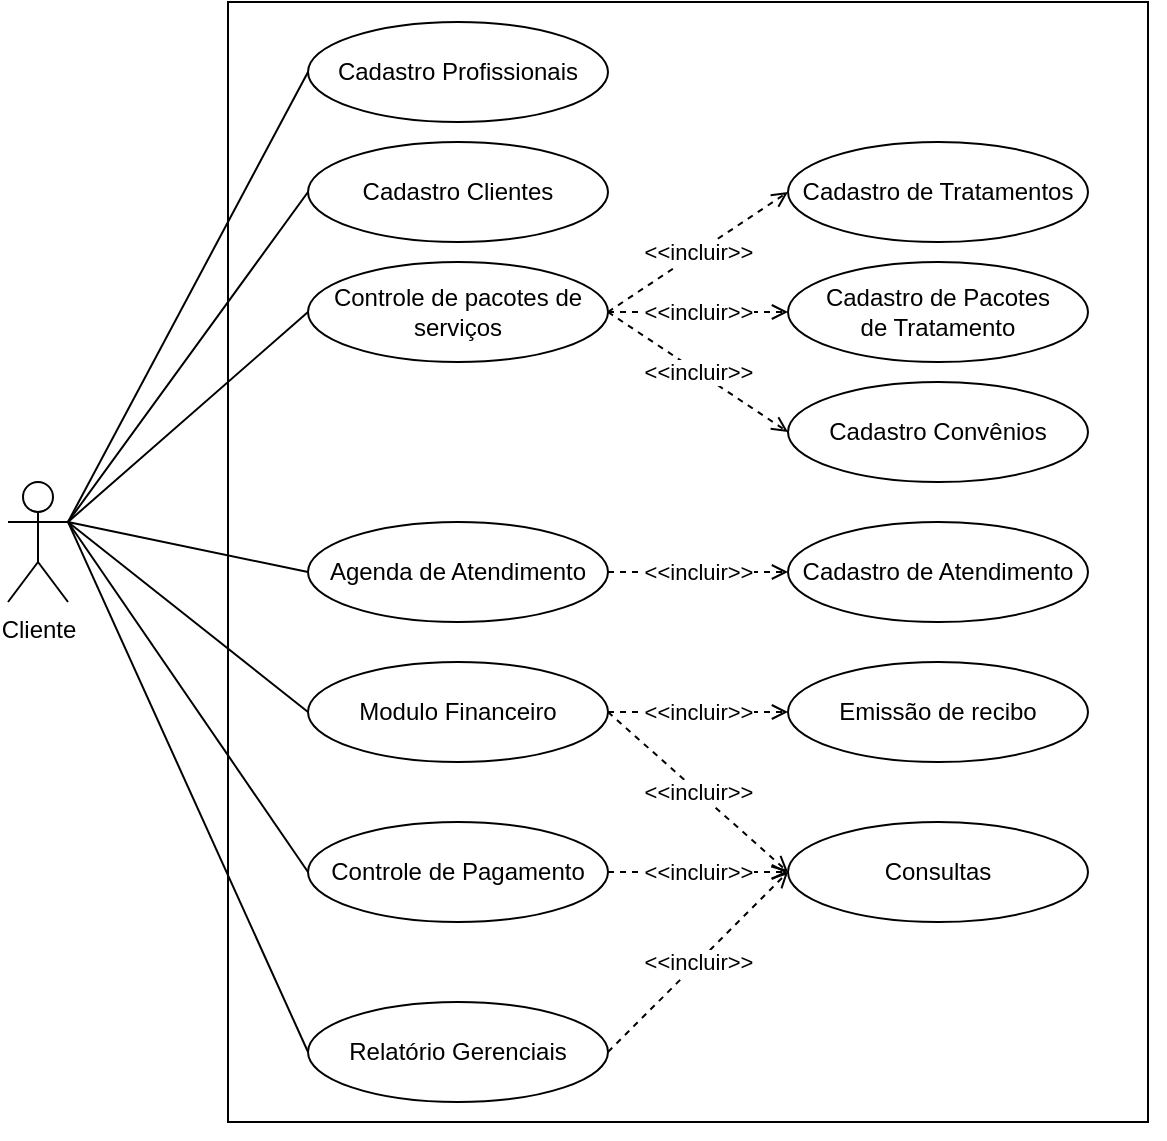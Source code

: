 <mxfile version="16.5.1" type="device"><diagram id="h7DAYUOx4qzYMTC9pGHV" name="Página-1"><mxGraphModel dx="1038" dy="641" grid="1" gridSize="10" guides="1" tooltips="1" connect="1" arrows="1" fold="1" page="1" pageScale="1" pageWidth="827" pageHeight="1169" math="0" shadow="0"><root><mxCell id="0"/><mxCell id="1" parent="0"/><mxCell id="kd_CX7_kkCahFDMEr3ww-38" style="edgeStyle=none;rounded=0;orthogonalLoop=1;jettySize=auto;html=1;exitX=1;exitY=1;exitDx=0;exitDy=0;dashed=1;endArrow=open;endFill=0;" edge="1" parent="1" source="kd_CX7_kkCahFDMEr3ww-1" target="kd_CX7_kkCahFDMEr3ww-29"><mxGeometry relative="1" as="geometry"/></mxCell><mxCell id="kd_CX7_kkCahFDMEr3ww-1" value="" style="rounded=0;whiteSpace=wrap;html=1;" vertex="1" parent="1"><mxGeometry x="200" y="70" width="460" height="560" as="geometry"/></mxCell><mxCell id="kd_CX7_kkCahFDMEr3ww-15" style="rounded=0;orthogonalLoop=1;jettySize=auto;html=1;exitX=1;exitY=0.333;exitDx=0;exitDy=0;exitPerimeter=0;entryX=0;entryY=0.5;entryDx=0;entryDy=0;endArrow=none;endFill=0;" edge="1" parent="1" source="kd_CX7_kkCahFDMEr3ww-2" target="kd_CX7_kkCahFDMEr3ww-3"><mxGeometry relative="1" as="geometry"/></mxCell><mxCell id="kd_CX7_kkCahFDMEr3ww-16" style="edgeStyle=none;rounded=0;orthogonalLoop=1;jettySize=auto;html=1;exitX=1;exitY=0.333;exitDx=0;exitDy=0;exitPerimeter=0;entryX=0;entryY=0.5;entryDx=0;entryDy=0;endArrow=none;endFill=0;" edge="1" parent="1" source="kd_CX7_kkCahFDMEr3ww-2" target="kd_CX7_kkCahFDMEr3ww-6"><mxGeometry relative="1" as="geometry"/></mxCell><mxCell id="kd_CX7_kkCahFDMEr3ww-21" style="edgeStyle=none;rounded=0;orthogonalLoop=1;jettySize=auto;html=1;exitX=1;exitY=0.333;exitDx=0;exitDy=0;exitPerimeter=0;entryX=0;entryY=0.5;entryDx=0;entryDy=0;endArrow=none;endFill=0;" edge="1" parent="1" source="kd_CX7_kkCahFDMEr3ww-2" target="kd_CX7_kkCahFDMEr3ww-10"><mxGeometry relative="1" as="geometry"/></mxCell><mxCell id="kd_CX7_kkCahFDMEr3ww-22" style="edgeStyle=none;rounded=0;orthogonalLoop=1;jettySize=auto;html=1;exitX=1;exitY=0.333;exitDx=0;exitDy=0;exitPerimeter=0;endArrow=none;endFill=0;" edge="1" parent="1" source="kd_CX7_kkCahFDMEr3ww-2"><mxGeometry relative="1" as="geometry"><mxPoint x="120" y="330" as="targetPoint"/></mxGeometry></mxCell><mxCell id="kd_CX7_kkCahFDMEr3ww-26" style="edgeStyle=none;rounded=0;orthogonalLoop=1;jettySize=auto;html=1;exitX=1;exitY=0.333;exitDx=0;exitDy=0;exitPerimeter=0;entryX=0;entryY=0.5;entryDx=0;entryDy=0;endArrow=none;endFill=0;" edge="1" parent="1" source="kd_CX7_kkCahFDMEr3ww-2" target="kd_CX7_kkCahFDMEr3ww-11"><mxGeometry relative="1" as="geometry"/></mxCell><mxCell id="kd_CX7_kkCahFDMEr3ww-46" style="edgeStyle=none;rounded=0;orthogonalLoop=1;jettySize=auto;html=1;exitX=1;exitY=0.333;exitDx=0;exitDy=0;exitPerimeter=0;entryX=0;entryY=0.5;entryDx=0;entryDy=0;endArrow=none;endFill=0;" edge="1" parent="1" source="kd_CX7_kkCahFDMEr3ww-2" target="kd_CX7_kkCahFDMEr3ww-12"><mxGeometry relative="1" as="geometry"/></mxCell><mxCell id="kd_CX7_kkCahFDMEr3ww-47" style="edgeStyle=none;rounded=0;orthogonalLoop=1;jettySize=auto;html=1;exitX=1;exitY=0.333;exitDx=0;exitDy=0;exitPerimeter=0;entryX=0;entryY=0.5;entryDx=0;entryDy=0;endArrow=none;endFill=0;" edge="1" parent="1" source="kd_CX7_kkCahFDMEr3ww-2" target="kd_CX7_kkCahFDMEr3ww-14"><mxGeometry relative="1" as="geometry"/></mxCell><mxCell id="kd_CX7_kkCahFDMEr3ww-2" value="Cliente" style="shape=umlActor;verticalLabelPosition=bottom;verticalAlign=top;html=1;outlineConnect=0;" vertex="1" parent="1"><mxGeometry x="90" y="310" width="30" height="60" as="geometry"/></mxCell><mxCell id="kd_CX7_kkCahFDMEr3ww-3" value="Cadastro Profissionais" style="ellipse;whiteSpace=wrap;html=1;" vertex="1" parent="1"><mxGeometry x="240" y="80" width="150" height="50" as="geometry"/></mxCell><mxCell id="kd_CX7_kkCahFDMEr3ww-6" value="Cadastro Clientes" style="ellipse;whiteSpace=wrap;html=1;" vertex="1" parent="1"><mxGeometry x="240" y="140" width="150" height="50" as="geometry"/></mxCell><mxCell id="kd_CX7_kkCahFDMEr3ww-7" value="Cadastro Convênios" style="ellipse;whiteSpace=wrap;html=1;" vertex="1" parent="1"><mxGeometry x="480" y="260" width="150" height="50" as="geometry"/></mxCell><mxCell id="kd_CX7_kkCahFDMEr3ww-8" value="Cadastro de Tratamentos" style="ellipse;whiteSpace=wrap;html=1;" vertex="1" parent="1"><mxGeometry x="480" y="140" width="150" height="50" as="geometry"/></mxCell><mxCell id="kd_CX7_kkCahFDMEr3ww-9" value="Cadastro de Pacotes&lt;br&gt;de Tratamento" style="ellipse;whiteSpace=wrap;html=1;" vertex="1" parent="1"><mxGeometry x="480" y="200" width="150" height="50" as="geometry"/></mxCell><mxCell id="kd_CX7_kkCahFDMEr3ww-24" value="&amp;lt;&amp;lt;incluir&amp;gt;&amp;gt;" style="edgeStyle=none;rounded=0;orthogonalLoop=1;jettySize=auto;html=1;exitX=1;exitY=0.5;exitDx=0;exitDy=0;entryX=0;entryY=0.5;entryDx=0;entryDy=0;endArrow=open;endFill=0;dashed=1;" edge="1" parent="1" source="kd_CX7_kkCahFDMEr3ww-10" target="kd_CX7_kkCahFDMEr3ww-23"><mxGeometry relative="1" as="geometry"/></mxCell><mxCell id="kd_CX7_kkCahFDMEr3ww-10" value="Agenda de Atendimento" style="ellipse;whiteSpace=wrap;html=1;" vertex="1" parent="1"><mxGeometry x="240" y="330" width="150" height="50" as="geometry"/></mxCell><mxCell id="kd_CX7_kkCahFDMEr3ww-34" value="&amp;lt;&amp;lt;incluir&amp;gt;&amp;gt;" style="edgeStyle=none;rounded=0;orthogonalLoop=1;jettySize=auto;html=1;exitX=1;exitY=0.5;exitDx=0;exitDy=0;entryX=0;entryY=0.5;entryDx=0;entryDy=0;endArrow=open;endFill=0;dashed=1;" edge="1" parent="1" source="kd_CX7_kkCahFDMEr3ww-11" target="kd_CX7_kkCahFDMEr3ww-33"><mxGeometry relative="1" as="geometry"/></mxCell><mxCell id="kd_CX7_kkCahFDMEr3ww-11" value="Controle de Pagamento" style="ellipse;whiteSpace=wrap;html=1;" vertex="1" parent="1"><mxGeometry x="240" y="480" width="150" height="50" as="geometry"/></mxCell><mxCell id="kd_CX7_kkCahFDMEr3ww-35" value="&amp;lt;&amp;lt;incluir&amp;gt;&amp;gt;" style="edgeStyle=none;rounded=0;orthogonalLoop=1;jettySize=auto;html=1;exitX=1;exitY=0.5;exitDx=0;exitDy=0;entryX=0;entryY=0.5;entryDx=0;entryDy=0;dashed=1;endArrow=open;endFill=0;" edge="1" parent="1" source="kd_CX7_kkCahFDMEr3ww-12" target="kd_CX7_kkCahFDMEr3ww-33"><mxGeometry relative="1" as="geometry"/></mxCell><mxCell id="kd_CX7_kkCahFDMEr3ww-36" value="&amp;lt;&amp;lt;incluir&amp;gt;&amp;gt;" style="edgeStyle=none;rounded=0;orthogonalLoop=1;jettySize=auto;html=1;exitX=1;exitY=0.5;exitDx=0;exitDy=0;entryX=0;entryY=0.5;entryDx=0;entryDy=0;dashed=1;endArrow=open;endFill=0;" edge="1" parent="1" source="kd_CX7_kkCahFDMEr3ww-12" target="kd_CX7_kkCahFDMEr3ww-29"><mxGeometry relative="1" as="geometry"/></mxCell><mxCell id="kd_CX7_kkCahFDMEr3ww-12" value="Modulo Financeiro" style="ellipse;whiteSpace=wrap;html=1;" vertex="1" parent="1"><mxGeometry x="240" y="400" width="150" height="50" as="geometry"/></mxCell><mxCell id="kd_CX7_kkCahFDMEr3ww-40" value="&amp;lt;&amp;lt;incluir&amp;gt;&amp;gt;" style="edgeStyle=none;rounded=0;orthogonalLoop=1;jettySize=auto;html=1;exitX=1;exitY=0.5;exitDx=0;exitDy=0;entryX=0;entryY=0.5;entryDx=0;entryDy=0;dashed=1;endArrow=open;endFill=0;" edge="1" parent="1" source="kd_CX7_kkCahFDMEr3ww-14" target="kd_CX7_kkCahFDMEr3ww-33"><mxGeometry relative="1" as="geometry"/></mxCell><mxCell id="kd_CX7_kkCahFDMEr3ww-14" value="Relatório Gerenciais" style="ellipse;whiteSpace=wrap;html=1;" vertex="1" parent="1"><mxGeometry x="240" y="570" width="150" height="50" as="geometry"/></mxCell><mxCell id="kd_CX7_kkCahFDMEr3ww-23" value="Cadastro de Atendimento" style="ellipse;whiteSpace=wrap;html=1;" vertex="1" parent="1"><mxGeometry x="480" y="330" width="150" height="50" as="geometry"/></mxCell><mxCell id="kd_CX7_kkCahFDMEr3ww-29" value="Emissão de recibo" style="ellipse;whiteSpace=wrap;html=1;" vertex="1" parent="1"><mxGeometry x="480" y="400" width="150" height="50" as="geometry"/></mxCell><mxCell id="kd_CX7_kkCahFDMEr3ww-33" value="Consultas" style="ellipse;whiteSpace=wrap;html=1;" vertex="1" parent="1"><mxGeometry x="480" y="480" width="150" height="50" as="geometry"/></mxCell><mxCell id="kd_CX7_kkCahFDMEr3ww-37" style="edgeStyle=none;rounded=0;orthogonalLoop=1;jettySize=auto;html=1;exitX=1;exitY=1;exitDx=0;exitDy=0;dashed=1;endArrow=open;endFill=0;" edge="1" parent="1" source="kd_CX7_kkCahFDMEr3ww-1" target="kd_CX7_kkCahFDMEr3ww-1"><mxGeometry relative="1" as="geometry"/></mxCell><mxCell id="kd_CX7_kkCahFDMEr3ww-42" value="&amp;lt;&amp;lt;incluir&amp;gt;&amp;gt;" style="edgeStyle=none;rounded=0;orthogonalLoop=1;jettySize=auto;html=1;exitX=1;exitY=0.5;exitDx=0;exitDy=0;entryX=0;entryY=0.5;entryDx=0;entryDy=0;dashed=1;endArrow=open;endFill=0;" edge="1" parent="1" source="kd_CX7_kkCahFDMEr3ww-13" target="kd_CX7_kkCahFDMEr3ww-7"><mxGeometry relative="1" as="geometry"/></mxCell><mxCell id="kd_CX7_kkCahFDMEr3ww-43" value="&amp;lt;&amp;lt;incluir&amp;gt;&amp;gt;" style="edgeStyle=none;rounded=0;orthogonalLoop=1;jettySize=auto;html=1;exitX=1;exitY=0.5;exitDx=0;exitDy=0;entryX=0;entryY=0.5;entryDx=0;entryDy=0;endArrow=open;endFill=0;dashed=1;" edge="1" parent="1" source="kd_CX7_kkCahFDMEr3ww-13" target="kd_CX7_kkCahFDMEr3ww-9"><mxGeometry relative="1" as="geometry"/></mxCell><mxCell id="kd_CX7_kkCahFDMEr3ww-44" value="&amp;lt;&amp;lt;incluir&amp;gt;&amp;gt;" style="edgeStyle=none;rounded=0;orthogonalLoop=1;jettySize=auto;html=1;exitX=1;exitY=0.5;exitDx=0;exitDy=0;entryX=0;entryY=0.5;entryDx=0;entryDy=0;dashed=1;endArrow=open;endFill=0;" edge="1" parent="1" source="kd_CX7_kkCahFDMEr3ww-13" target="kd_CX7_kkCahFDMEr3ww-8"><mxGeometry relative="1" as="geometry"/></mxCell><mxCell id="kd_CX7_kkCahFDMEr3ww-13" value="Controle de pacotes de serviços" style="ellipse;whiteSpace=wrap;html=1;" vertex="1" parent="1"><mxGeometry x="240" y="200" width="150" height="50" as="geometry"/></mxCell><mxCell id="kd_CX7_kkCahFDMEr3ww-41" value="" style="edgeStyle=none;rounded=0;orthogonalLoop=1;jettySize=auto;html=1;exitX=1;exitY=0.333;exitDx=0;exitDy=0;exitPerimeter=0;entryX=0;entryY=0.5;entryDx=0;entryDy=0;endArrow=none;endFill=0;" edge="1" parent="1" source="kd_CX7_kkCahFDMEr3ww-2" target="kd_CX7_kkCahFDMEr3ww-13"><mxGeometry relative="1" as="geometry"><mxPoint x="120" y="330" as="sourcePoint"/><mxPoint x="400" y="185" as="targetPoint"/></mxGeometry></mxCell></root></mxGraphModel></diagram></mxfile>